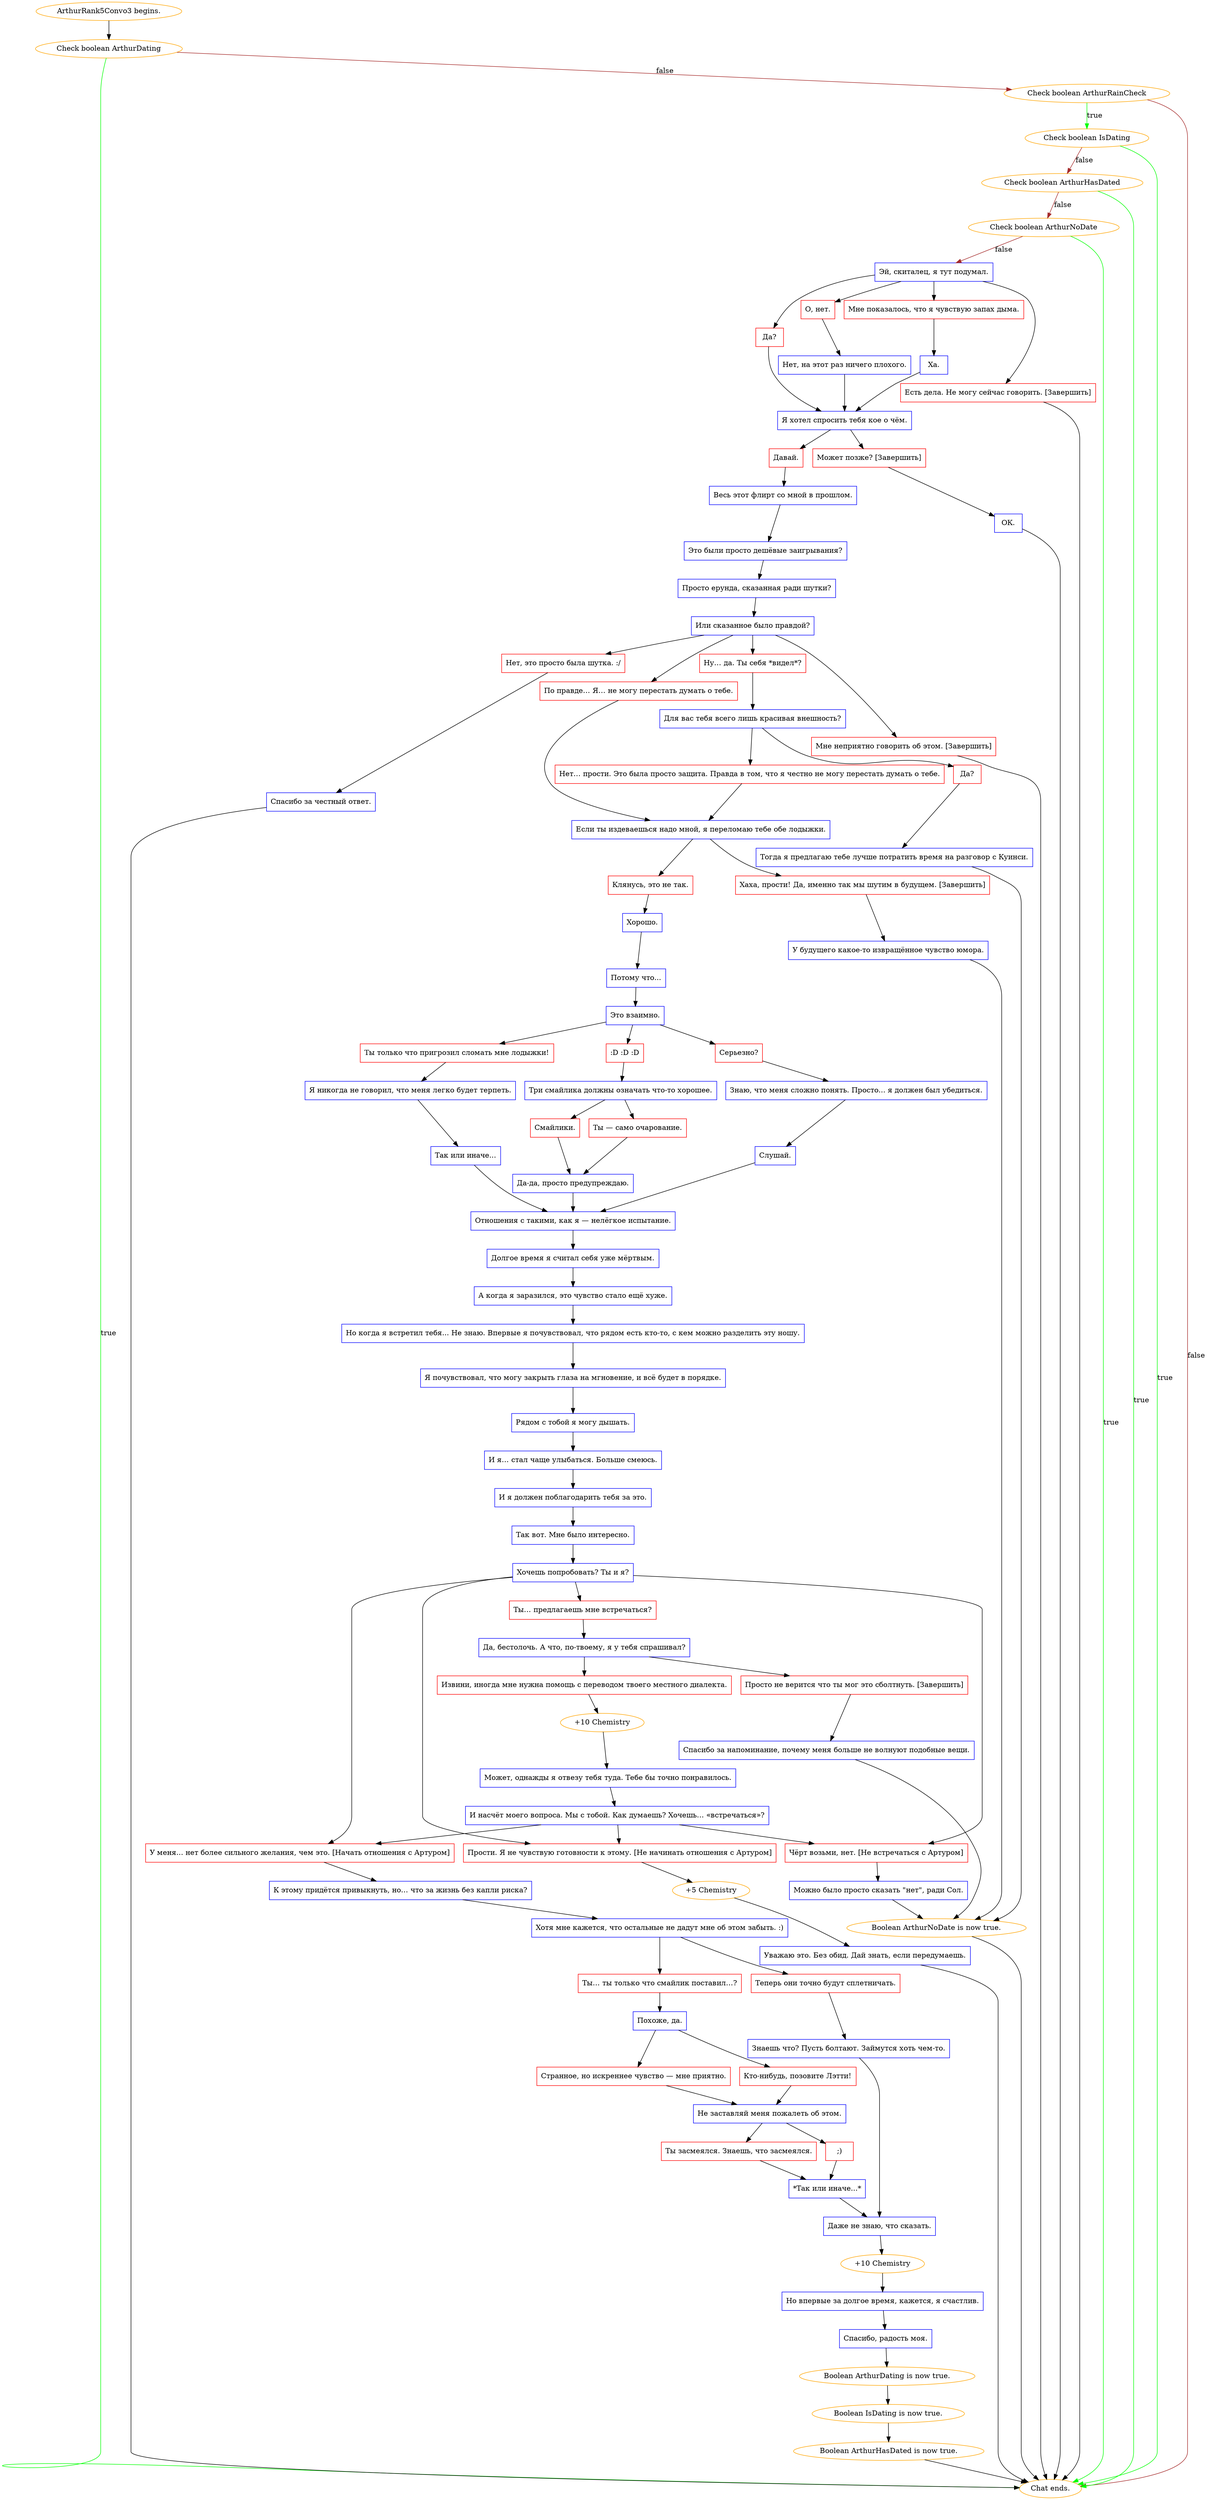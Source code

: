 digraph {
	"ArthurRank5Convo3 begins." [color=orange];
		"ArthurRank5Convo3 begins." -> j2307772633;
	j2307772633 [label="Check boolean ArthurDating",color=orange];
		j2307772633 -> "Chat ends." [label=true,color=green];
		j2307772633 -> j1464481321 [label=false,color=brown];
	"Chat ends." [color=orange];
	j1464481321 [label="Check boolean ArthurRainCheck",color=orange];
		j1464481321 -> j586045322 [label=true,color=green];
		j1464481321 -> "Chat ends." [label=false,color=brown];
	j586045322 [label="Check boolean IsDating",color=orange];
		j586045322 -> "Chat ends." [label=true,color=green];
		j586045322 -> j2297267240 [label=false,color=brown];
	j2297267240 [label="Check boolean ArthurHasDated",color=orange];
		j2297267240 -> "Chat ends." [label=true,color=green];
		j2297267240 -> j3370241513 [label=false,color=brown];
	j3370241513 [label="Check boolean ArthurNoDate",color=orange];
		j3370241513 -> "Chat ends." [label=true,color=green];
		j3370241513 -> j2712491145 [label=false,color=brown];
	j2712491145 [label="Эй, скиталец, я тут подумал.",shape=box,color=blue];
		j2712491145 -> j597551524;
		j2712491145 -> j734483338;
		j2712491145 -> j2290161018;
		j2712491145 -> j421449280;
	j597551524 [label="Да?",shape=box,color=red];
		j597551524 -> j3866368536;
	j734483338 [label="О, нет.",shape=box,color=red];
		j734483338 -> j1571721660;
	j2290161018 [label="Мне показалось, что я чувствую запах дыма.",shape=box,color=red];
		j2290161018 -> j1212067478;
	j421449280 [label="Есть дела. Не могу сейчас говорить. [Завершить]",shape=box,color=red];
		j421449280 -> "Chat ends.";
	j3866368536 [label="Я хотел спросить тебя кое о чём.",shape=box,color=blue];
		j3866368536 -> j3658733737;
		j3866368536 -> j2129566666;
	j1571721660 [label="Нет, на этот раз ничего плохого.",shape=box,color=blue];
		j1571721660 -> j3866368536;
	j1212067478 [label="Ха.",shape=box,color=blue];
		j1212067478 -> j3866368536;
	j3658733737 [label="Давай.",shape=box,color=red];
		j3658733737 -> j905577799;
	j2129566666 [label="Может позже? [Завершить]",shape=box,color=red];
		j2129566666 -> j1659365389;
	j905577799 [label="Весь этот флирт со мной в прошлом.",shape=box,color=blue];
		j905577799 -> j699325051;
	j1659365389 [label="ОК.",shape=box,color=blue];
		j1659365389 -> "Chat ends.";
	j699325051 [label="Это были просто дешёвые заигрывания?",shape=box,color=blue];
		j699325051 -> j3500298402;
	j3500298402 [label="Просто ерунда, сказанная ради шутки?",shape=box,color=blue];
		j3500298402 -> j1991478261;
	j1991478261 [label="Или сказанное было правдой?",shape=box,color=blue];
		j1991478261 -> j4151388262;
		j1991478261 -> j356088806;
		j1991478261 -> j3301452056;
		j1991478261 -> j64506814;
	j4151388262 [label="Нет, это просто была шутка. :/",shape=box,color=red];
		j4151388262 -> j2182142691;
	j356088806 [label="Ну… да. Ты себя *видел*?",shape=box,color=red];
		j356088806 -> j3816352358;
	j3301452056 [label="По правде… Я… не могу перестать думать о тебе.",shape=box,color=red];
		j3301452056 -> j1498874786;
	j64506814 [label="Мне неприятно говорить об этом. [Завершить]",shape=box,color=red];
		j64506814 -> "Chat ends.";
	j2182142691 [label="Спасибо за честный ответ.",shape=box,color=blue];
		j2182142691 -> "Chat ends.";
	j3816352358 [label="Для вас тебя всего лишь красивая внешность?",shape=box,color=blue];
		j3816352358 -> j1456793453;
		j3816352358 -> j3616302009;
	j1498874786 [label="Если ты издеваешься надо мной, я переломаю тебе обе лодыжки.",shape=box,color=blue];
		j1498874786 -> j3941057123;
		j1498874786 -> j2141301885;
	j1456793453 [label="Да?",shape=box,color=red];
		j1456793453 -> j1098451552;
	j3616302009 [label="Нет… прости. Это была просто защита. Правда в том, что я честно не могу перестать думать о тебе.",shape=box,color=red];
		j3616302009 -> j1498874786;
	j3941057123 [label="Клянусь, это не так.",shape=box,color=red];
		j3941057123 -> j1830296063;
	j2141301885 [label="Хаха, прости! Да, именно так мы шутим в будущем. [Завершить]",shape=box,color=red];
		j2141301885 -> j2451014928;
	j1098451552 [label="Тогда я предлагаю тебе лучше потратить время на разговор с Куинси.",shape=box,color=blue];
		j1098451552 -> j2533691464;
	j1830296063 [label="Хорошо.",shape=box,color=blue];
		j1830296063 -> j3509957747;
	j2451014928 [label="У будущего какое-то извращённое чувство юмора.",shape=box,color=blue];
		j2451014928 -> j2533691464;
	j2533691464 [label="Boolean ArthurNoDate is now true.",color=orange];
		j2533691464 -> "Chat ends.";
	j3509957747 [label="Потому что...",shape=box,color=blue];
		j3509957747 -> j441924025;
	j441924025 [label="Это взаимно.",shape=box,color=blue];
		j441924025 -> j847703031;
		j441924025 -> j141644100;
		j441924025 -> j1350306823;
	j847703031 [label="Серьезно?",shape=box,color=red];
		j847703031 -> j3522927512;
	j141644100 [label=":D :D :D",shape=box,color=red];
		j141644100 -> j1043143625;
	j1350306823 [label="Ты только что пригрозил сломать мне лодыжки!",shape=box,color=red];
		j1350306823 -> j1540744477;
	j3522927512 [label="Знаю, что меня сложно понять. Просто... я должен был убедиться.",shape=box,color=blue];
		j3522927512 -> j1670308772;
	j1043143625 [label="Три смайлика должны означать что-то хорошее.",shape=box,color=blue];
		j1043143625 -> j2338986836;
		j1043143625 -> j1650050158;
	j1540744477 [label="Я никогда не говорил, что меня легко будет терпеть.",shape=box,color=blue];
		j1540744477 -> j886162631;
	j1670308772 [label="Слушай.",shape=box,color=blue];
		j1670308772 -> j4253291752;
	j2338986836 [label="Смайлики.",shape=box,color=red];
		j2338986836 -> j3466336585;
	j1650050158 [label="Ты — само очарование.",shape=box,color=red];
		j1650050158 -> j3466336585;
	j886162631 [label="Так или иначе...",shape=box,color=blue];
		j886162631 -> j4253291752;
	j4253291752 [label="Отношения с такими, как я — нелёгкое испытание.",shape=box,color=blue];
		j4253291752 -> j3967096684;
	j3466336585 [label="Да-да, просто предупреждаю.",shape=box,color=blue];
		j3466336585 -> j4253291752;
	j3967096684 [label="Долгое время я считал себя уже мёртвым.",shape=box,color=blue];
		j3967096684 -> j1964530179;
	j1964530179 [label="А когда я заразился, это чувство стало ещё хуже.",shape=box,color=blue];
		j1964530179 -> j1573720245;
	j1573720245 [label="Но когда я встретил тебя... Не знаю. Впервые я почувствовал, что рядом есть кто-то, с кем можно разделить эту ношу.",shape=box,color=blue];
		j1573720245 -> j421211324;
	j421211324 [label="Я почувствовал, что могу закрыть глаза на мгновение, и всё будет в порядке.",shape=box,color=blue];
		j421211324 -> j2856617405;
	j2856617405 [label="Рядом с тобой я могу дышать.",shape=box,color=blue];
		j2856617405 -> j1423421623;
	j1423421623 [label="И я… стал чаще улыбаться. Больше смеюсь.",shape=box,color=blue];
		j1423421623 -> j1782015701;
	j1782015701 [label="И я должен поблагодарить тебя за это.",shape=box,color=blue];
		j1782015701 -> j3765383046;
	j3765383046 [label="Так вот. Мне было интересно.",shape=box,color=blue];
		j3765383046 -> j3143714839;
	j3143714839 [label="Хочешь попробовать? Ты и я?",shape=box,color=blue];
		j3143714839 -> j1731268809;
		j3143714839 -> j2190844303;
		j3143714839 -> j1767265159;
		j3143714839 -> j2789961014;
	j1731268809 [label="Ты… предлагаешь мне встречаться?",shape=box,color=red];
		j1731268809 -> j517936414;
	j2190844303 [label="У меня... нет более сильного желания, чем это. [Начать отношения с Артуром]",shape=box,color=red];
		j2190844303 -> j2197393331;
	j1767265159 [label="Прости. Я не чувствую готовности к этому. [Не начинать отношения с Артуром]",shape=box,color=red];
		j1767265159 -> j3315867421;
	j2789961014 [label="Чёрт возьми, нет. [Не встречаться с Артуром]",shape=box,color=red];
		j2789961014 -> j2932717511;
	j517936414 [label="Да, бестолочь. А что, по-твоему, я у тебя спрашивал?",shape=box,color=blue];
		j517936414 -> j3463490462;
		j517936414 -> j3285363215;
	j2197393331 [label="К этому придётся привыкнуть, но… что за жизнь без капли риска?",shape=box,color=blue];
		j2197393331 -> j3016223690;
	j3315867421 [label="+5 Chemistry",color=orange];
		j3315867421 -> j3540445491;
	j2932717511 [label="Можно было просто сказать \"нет\", ради Сол.",shape=box,color=blue];
		j2932717511 -> j2533691464;
	j3463490462 [label="Извини, иногда мне нужна помощь с переводом твоего местного диалекта.",shape=box,color=red];
		j3463490462 -> j3494260284;
	j3285363215 [label="Просто не верится что ты мог это сболтнуть. [Завершить]",shape=box,color=red];
		j3285363215 -> j179097994;
	j3016223690 [label="Хотя мне кажется, что остальные не дадут мне об этом забыть. :)",shape=box,color=blue];
		j3016223690 -> j4177464064;
		j3016223690 -> j905220604;
	j3540445491 [label="Уважаю это. Без обид. Дай знать, если передумаешь.",shape=box,color=blue];
		j3540445491 -> "Chat ends.";
	j3494260284 [label="+10 Chemistry",color=orange];
		j3494260284 -> j1919712800;
	j179097994 [label="Спасибо за напоминание, почему меня больше не волнуют подобные вещи.",shape=box,color=blue];
		j179097994 -> j2533691464;
	j4177464064 [label="Теперь они точно будут сплетничать.",shape=box,color=red];
		j4177464064 -> j2114995713;
	j905220604 [label="Ты… ты только что смайлик поставил…?",shape=box,color=red];
		j905220604 -> j1398031859;
	j1919712800 [label="Может, однажды я отвезу тебя туда. Тебе бы точно понравилось.",shape=box,color=blue];
		j1919712800 -> j3424654756;
	j2114995713 [label="Знаешь что? Пусть болтают. Займутся хоть чем-то.",shape=box,color=blue];
		j2114995713 -> j3126749199;
	j1398031859 [label="Похоже, да.",shape=box,color=blue];
		j1398031859 -> j165077149;
		j1398031859 -> j697333437;
	j3424654756 [label="И насчёт моего вопроса. Мы с тобой. Как думаешь? Хочешь… «встречаться»?",shape=box,color=blue];
		j3424654756 -> j2190844303;
		j3424654756 -> j1767265159;
		j3424654756 -> j2789961014;
	j3126749199 [label="Даже не знаю, что сказать.",shape=box,color=blue];
		j3126749199 -> j3724855439;
	j165077149 [label="Странное, но искреннее чувство — мне приятно.",shape=box,color=red];
		j165077149 -> j3181974596;
	j697333437 [label="Кто-нибудь, позовите Лэтти!",shape=box,color=red];
		j697333437 -> j3181974596;
	j3724855439 [label="+10 Chemistry",color=orange];
		j3724855439 -> j2789319159;
	j3181974596 [label="Не заставляй меня пожалеть об этом.",shape=box,color=blue];
		j3181974596 -> j1749947794;
		j3181974596 -> j3649710613;
	j2789319159 [label="Но впервые за долгое время, кажется, я счастлив.",shape=box,color=blue];
		j2789319159 -> j3841503705;
	j1749947794 [label="Ты засмеялся. Знаешь, что засмеялся.",shape=box,color=red];
		j1749947794 -> j2844420657;
	j3649710613 [label=";)",shape=box,color=red];
		j3649710613 -> j2844420657;
	j3841503705 [label="Спасибо, радость моя.",shape=box,color=blue];
		j3841503705 -> j3371696257;
	j2844420657 [label="*Так или иначе...*",shape=box,color=blue];
		j2844420657 -> j3126749199;
	j3371696257 [label="Boolean ArthurDating is now true.",color=orange];
		j3371696257 -> j3139269659;
	j3139269659 [label="Boolean IsDating is now true.",color=orange];
		j3139269659 -> j3103123730;
	j3103123730 [label="Boolean ArthurHasDated is now true.",color=orange];
		j3103123730 -> "Chat ends.";
}